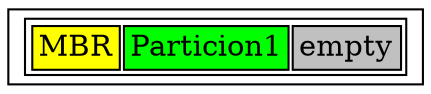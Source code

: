 digraph DSK {
node [shape=record];struct0 [label=<<TABLE><tr><td bgcolor="yellow">MBR</td><td bgcolor="green" width="58%">Particion1</td><td bgcolor="gray" width="42%">empty</td></tr></TABLE>>];
}